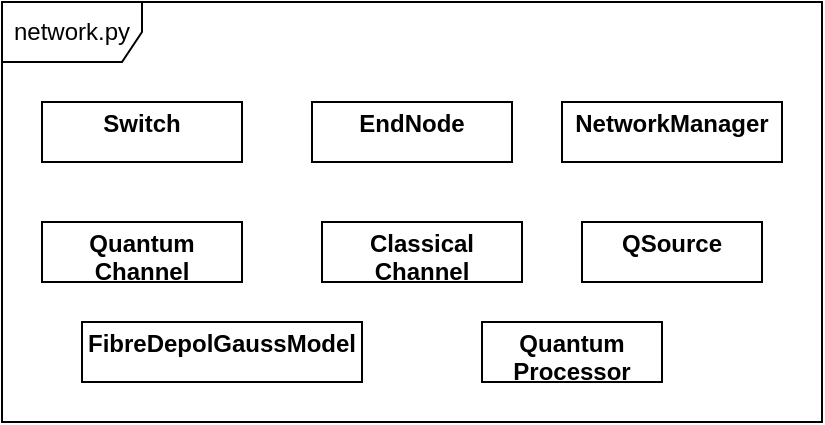 <mxfile version="24.4.13" type="device">
  <diagram name="Página-1" id="BFWpW8ed2js9RLZM_n8J">
    <mxGraphModel dx="954" dy="613" grid="1" gridSize="10" guides="1" tooltips="1" connect="1" arrows="1" fold="1" page="1" pageScale="1" pageWidth="850" pageHeight="1100" math="0" shadow="0">
      <root>
        <mxCell id="0" />
        <mxCell id="1" parent="0" />
        <mxCell id="BpFvu23jViUPZzOstbcE-2" value="network.py" style="shape=umlFrame;whiteSpace=wrap;html=1;pointerEvents=0;width=70;height=30;" vertex="1" parent="1">
          <mxGeometry x="330" y="190" width="410" height="210" as="geometry" />
        </mxCell>
        <mxCell id="BpFvu23jViUPZzOstbcE-3" value="&lt;p style=&quot;margin:0px;margin-top:4px;text-align:center;&quot;&gt;&lt;b&gt;Switch&lt;/b&gt;&lt;/p&gt;" style="verticalAlign=top;align=left;overflow=fill;html=1;whiteSpace=wrap;" vertex="1" parent="1">
          <mxGeometry x="350" y="240" width="100" height="30" as="geometry" />
        </mxCell>
        <mxCell id="BpFvu23jViUPZzOstbcE-4" value="&lt;p style=&quot;margin:0px;margin-top:4px;text-align:center;&quot;&gt;&lt;b&gt;EndNode&lt;/b&gt;&lt;/p&gt;" style="verticalAlign=top;align=left;overflow=fill;html=1;whiteSpace=wrap;" vertex="1" parent="1">
          <mxGeometry x="485" y="240" width="100" height="30" as="geometry" />
        </mxCell>
        <mxCell id="BpFvu23jViUPZzOstbcE-5" value="&lt;p style=&quot;margin:0px;margin-top:4px;text-align:center;&quot;&gt;&lt;b&gt;NetworkManager&lt;/b&gt;&lt;/p&gt;" style="verticalAlign=top;align=left;overflow=fill;html=1;whiteSpace=wrap;" vertex="1" parent="1">
          <mxGeometry x="610" y="240" width="110" height="30" as="geometry" />
        </mxCell>
        <mxCell id="BpFvu23jViUPZzOstbcE-6" value="&lt;p style=&quot;margin:0px;margin-top:4px;text-align:center;&quot;&gt;&lt;b&gt;Quantum Channel&lt;/b&gt;&lt;/p&gt;" style="verticalAlign=top;align=left;overflow=fill;html=1;whiteSpace=wrap;" vertex="1" parent="1">
          <mxGeometry x="350" y="300" width="100" height="30" as="geometry" />
        </mxCell>
        <mxCell id="BpFvu23jViUPZzOstbcE-7" value="&lt;p style=&quot;margin:0px;margin-top:4px;text-align:center;&quot;&gt;&lt;b&gt;Classical Channel&lt;/b&gt;&lt;/p&gt;" style="verticalAlign=top;align=left;overflow=fill;html=1;whiteSpace=wrap;" vertex="1" parent="1">
          <mxGeometry x="490" y="300" width="100" height="30" as="geometry" />
        </mxCell>
        <mxCell id="BpFvu23jViUPZzOstbcE-9" value="&lt;p style=&quot;margin:0px;margin-top:4px;text-align:center;&quot;&gt;&lt;b&gt;QSource&lt;/b&gt;&lt;/p&gt;" style="verticalAlign=top;align=left;overflow=fill;html=1;whiteSpace=wrap;" vertex="1" parent="1">
          <mxGeometry x="620" y="300" width="90" height="30" as="geometry" />
        </mxCell>
        <mxCell id="BpFvu23jViUPZzOstbcE-10" value="&lt;p style=&quot;margin:0px;margin-top:4px;text-align:center;&quot;&gt;&lt;b&gt;Quantum Processor&lt;/b&gt;&lt;/p&gt;" style="verticalAlign=top;align=left;overflow=fill;html=1;whiteSpace=wrap;" vertex="1" parent="1">
          <mxGeometry x="570" y="350" width="90" height="30" as="geometry" />
        </mxCell>
        <mxCell id="BpFvu23jViUPZzOstbcE-12" value="&lt;p style=&quot;margin:0px;margin-top:4px;text-align:center;&quot;&gt;&lt;b&gt;FibreDepolGaussModel&lt;/b&gt;&lt;/p&gt;" style="verticalAlign=top;align=left;overflow=fill;html=1;whiteSpace=wrap;" vertex="1" parent="1">
          <mxGeometry x="370" y="350" width="140" height="30" as="geometry" />
        </mxCell>
      </root>
    </mxGraphModel>
  </diagram>
</mxfile>
